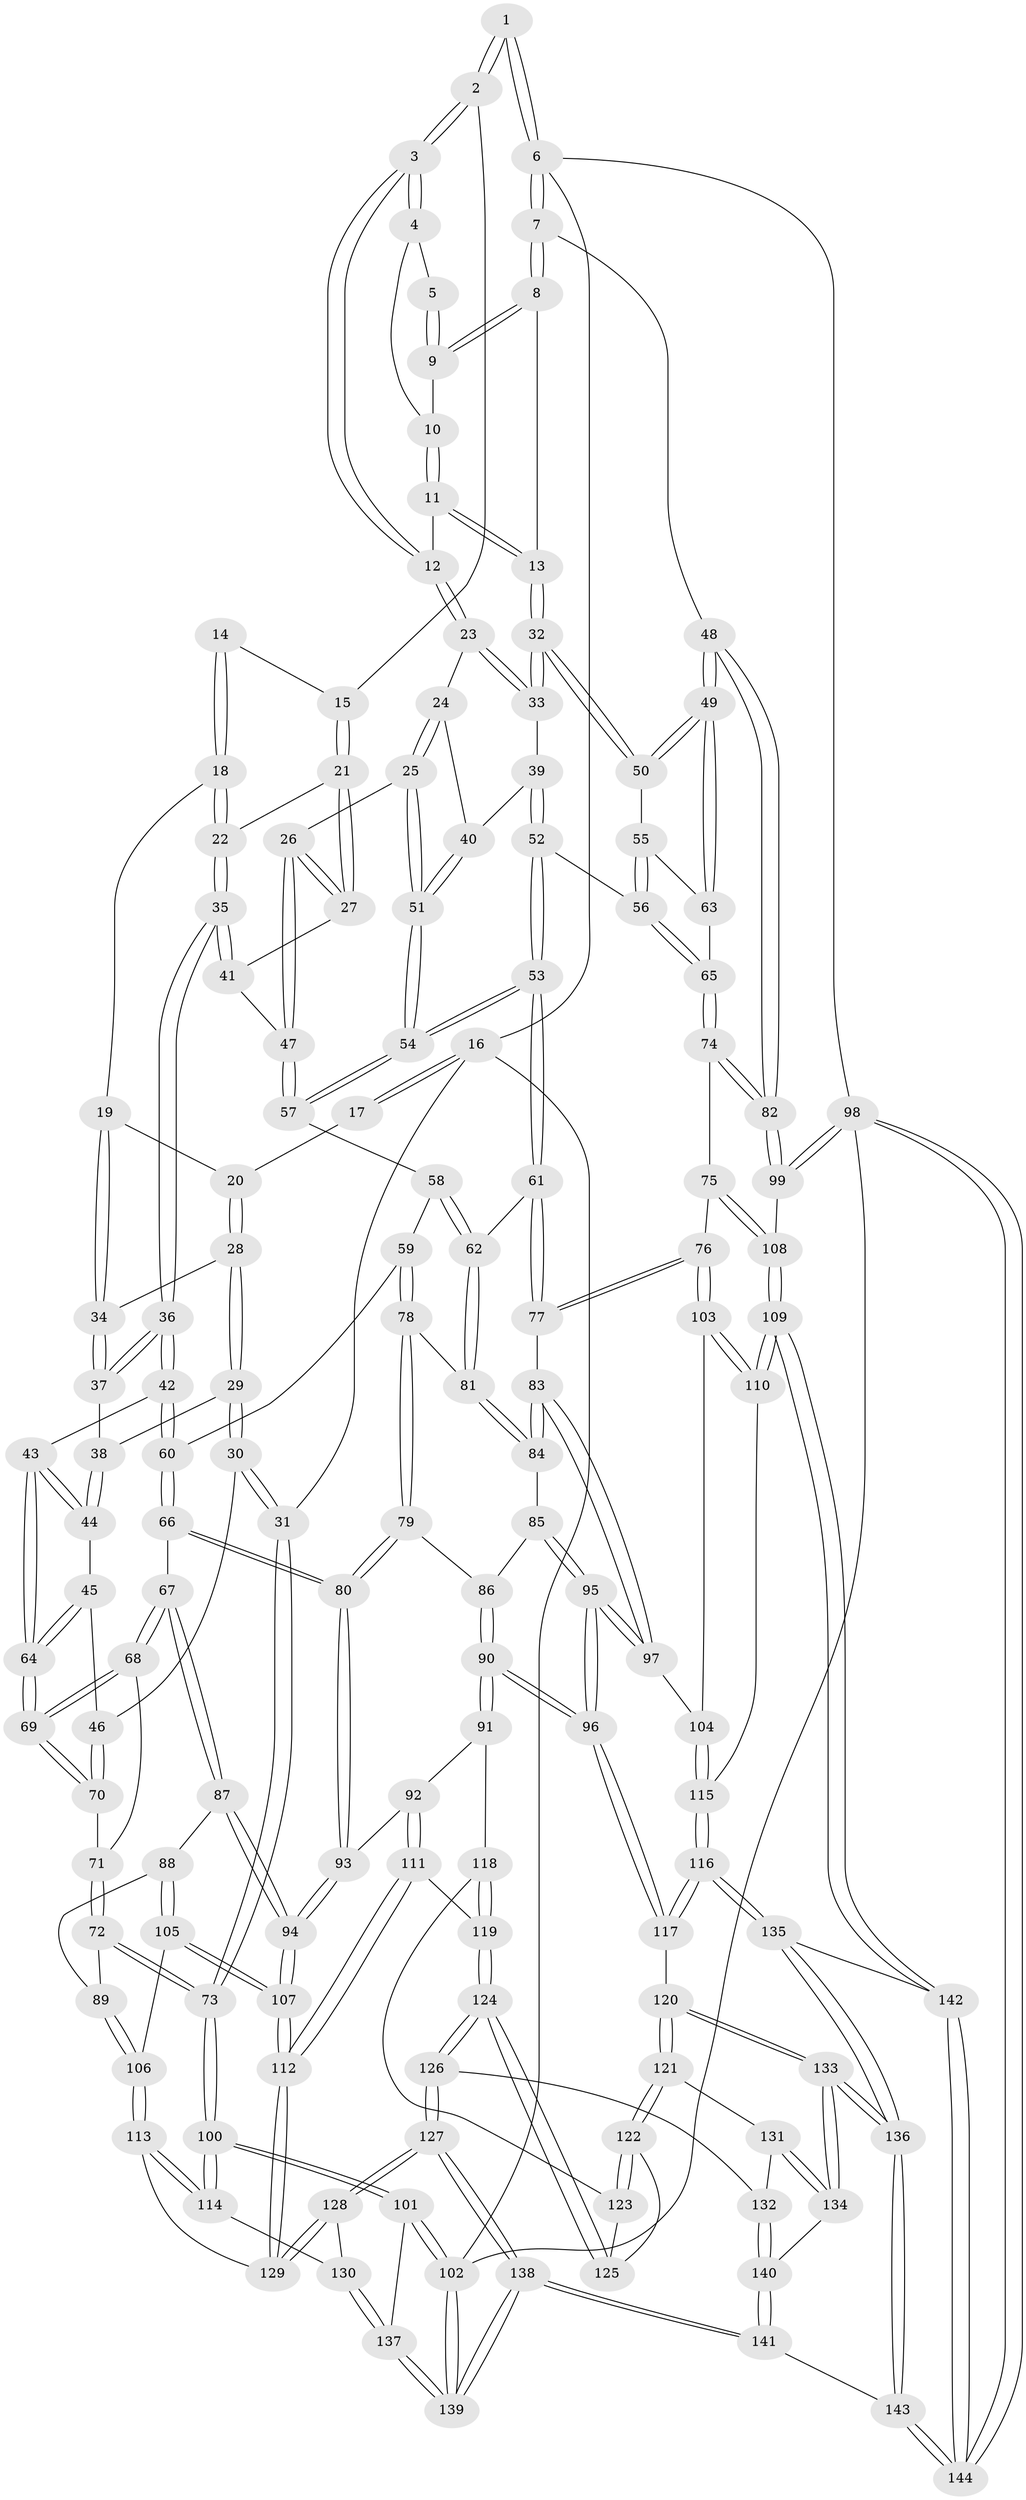 // coarse degree distribution, {3: 0.5747126436781609, 2: 0.034482758620689655, 4: 0.39080459770114945}
// Generated by graph-tools (version 1.1) at 2025/38/03/04/25 23:38:28]
// undirected, 144 vertices, 357 edges
graph export_dot {
  node [color=gray90,style=filled];
  1 [pos="+0.8508770718595149+0"];
  2 [pos="+0.5414069181037519+0"];
  3 [pos="+0.7265374094572171+0.06193818504395366"];
  4 [pos="+0.780461095119301+0.03301877379421799"];
  5 [pos="+0.850737987801538+0"];
  6 [pos="+1+0"];
  7 [pos="+1+0.035020998798154866"];
  8 [pos="+1+0.1151442945383216"];
  9 [pos="+0.8664400219083724+0.006008804024604328"];
  10 [pos="+0.8512524000556053+0.04942830126388149"];
  11 [pos="+0.8506402033025912+0.09765222196752245"];
  12 [pos="+0.7312044166560189+0.07929648462216575"];
  13 [pos="+0.9032097086057687+0.18945833233593332"];
  14 [pos="+0.13998997364851512+0"];
  15 [pos="+0.5323074658942757+0"];
  16 [pos="+0+0"];
  17 [pos="+0.01718648498553236+0"];
  18 [pos="+0.3188799455903839+0.10432017699936379"];
  19 [pos="+0.28117580956982746+0.11411812705543803"];
  20 [pos="+0.13816321126626588+0.03354003418029585"];
  21 [pos="+0.4792331779989796+0.09257488821600837"];
  22 [pos="+0.43808369579765916+0.11348176649632574"];
  23 [pos="+0.717151226779133+0.13554489706183906"];
  24 [pos="+0.6919016187304688+0.1634993012567556"];
  25 [pos="+0.558050445049547+0.18656788708044025"];
  26 [pos="+0.5544867299213412+0.18567645726538382"];
  27 [pos="+0.5427049102534547+0.1725246806135101"];
  28 [pos="+0.1250846350346637+0.14869433805896576"];
  29 [pos="+0.11723512254494094+0.1857870113851293"];
  30 [pos="+0+0.29069779475749474"];
  31 [pos="+0+0.27023870320567206"];
  32 [pos="+0.901012202705151+0.1923401019608264"];
  33 [pos="+0.8966933531781693+0.19345780519150033"];
  34 [pos="+0.26690831016972716+0.13917783704989878"];
  35 [pos="+0.3162322549092809+0.3100215112786295"];
  36 [pos="+0.3158659311570891+0.3104304953766628"];
  37 [pos="+0.24175921184198593+0.20507574520424707"];
  38 [pos="+0.1367732007575112+0.19401643904927518"];
  39 [pos="+0.8815925098434421+0.20199233888293602"];
  40 [pos="+0.7545563476654921+0.2544782254145639"];
  41 [pos="+0.4252131097746058+0.29360973424745557"];
  42 [pos="+0.3089255410776515+0.3376047035120768"];
  43 [pos="+0.29706235836219913+0.33902156002589223"];
  44 [pos="+0.21539343708782735+0.32047726773714197"];
  45 [pos="+0.07550821982909736+0.3413300467904761"];
  46 [pos="+0.024120865899758506+0.33118494240320057"];
  47 [pos="+0.5239552132047806+0.3109856392107155"];
  48 [pos="+1+0.43249405035439276"];
  49 [pos="+1+0.4049846147407809"];
  50 [pos="+0.921567314407755+0.32806976113144903"];
  51 [pos="+0.7132504159276181+0.3530407212668764"];
  52 [pos="+0.7715823000386636+0.3882905317760575"];
  53 [pos="+0.7249513169793398+0.39086073972891144"];
  54 [pos="+0.7138516284077593+0.3579507943401097"];
  55 [pos="+0.9068243483875718+0.3437048834597935"];
  56 [pos="+0.7795617657114554+0.38895966323129044"];
  57 [pos="+0.5232156698226764+0.3316628408709"];
  58 [pos="+0.522346544752404+0.33422398126443287"];
  59 [pos="+0.4506261355188229+0.4312309559477362"];
  60 [pos="+0.33904140851751424+0.38699917314971183"];
  61 [pos="+0.6920602800668516+0.45632444728776284"];
  62 [pos="+0.6642367492620758+0.45494406988587244"];
  63 [pos="+0.9109058156690757+0.4300013724954075"];
  64 [pos="+0.17935720063526953+0.426810677414473"];
  65 [pos="+0.8945581565831954+0.4875121377322693"];
  66 [pos="+0.25876939060730986+0.5555359310575679"];
  67 [pos="+0.17868289497163972+0.5462451036131941"];
  68 [pos="+0.16899113332034918+0.531694779591892"];
  69 [pos="+0.16476754790983558+0.5222016601867444"];
  70 [pos="+0.07152058374049663+0.45438312716689655"];
  71 [pos="+0.011370260008519005+0.5349421617569068"];
  72 [pos="+0+0.5997106642596838"];
  73 [pos="+0+0.6174627652847489"];
  74 [pos="+0.9115076245330972+0.5419365650186331"];
  75 [pos="+0.8577328965051344+0.595207749089067"];
  76 [pos="+0.7718275172336636+0.5886205750816521"];
  77 [pos="+0.714708825157934+0.5449803939920934"];
  78 [pos="+0.48054487673592217+0.4865583731564752"];
  79 [pos="+0.3404058498119294+0.5799754468812172"];
  80 [pos="+0.26887606626266025+0.5671091459152927"];
  81 [pos="+0.48150847529670054+0.48737756726081694"];
  82 [pos="+1+0.505902961910793"];
  83 [pos="+0.6028815434956727+0.6225146367055007"];
  84 [pos="+0.4871511714340251+0.5088228340211384"];
  85 [pos="+0.4598086028494253+0.6167639981331328"];
  86 [pos="+0.37094458986063894+0.6125791090850474"];
  87 [pos="+0.1422187768549391+0.5932668038059545"];
  88 [pos="+0.08303756757230331+0.6308788062934189"];
  89 [pos="+0.028419078771870488+0.6218210696861719"];
  90 [pos="+0.38171548452743376+0.7239293214822463"];
  91 [pos="+0.36045702804090135+0.7262433749734135"];
  92 [pos="+0.3057882917566784+0.6953923445633091"];
  93 [pos="+0.27062692001494215+0.6597641038326952"];
  94 [pos="+0.19874420106529647+0.7184536964275119"];
  95 [pos="+0.504759188862101+0.7559507596747485"];
  96 [pos="+0.5015805930617371+0.7644602877848257"];
  97 [pos="+0.58713376295098+0.6685711569185243"];
  98 [pos="+1+1"];
  99 [pos="+1+0.7031389807723195"];
  100 [pos="+0+0.8069679870951791"];
  101 [pos="+0+0.8569584714305236"];
  102 [pos="+0+1"];
  103 [pos="+0.7395034623875117+0.6895265500669867"];
  104 [pos="+0.6543824571789936+0.696224188294154"];
  105 [pos="+0.09884497713185993+0.7027060192279964"];
  106 [pos="+0.04787760151798453+0.7599042209271242"];
  107 [pos="+0.18520806689930058+0.7489259944726122"];
  108 [pos="+0.9204256923413747+0.7428627826671664"];
  109 [pos="+0.8291818089383051+0.879609132083172"];
  110 [pos="+0.760714500018089+0.835678621452431"];
  111 [pos="+0.24793023556742683+0.7720645366501211"];
  112 [pos="+0.18660856862277053+0.7563231381217626"];
  113 [pos="+0.046812407766245887+0.7612507036965107"];
  114 [pos="+0+0.793808716592659"];
  115 [pos="+0.7014288366013078+0.8292750613744372"];
  116 [pos="+0.5463121538357756+0.8380008180779023"];
  117 [pos="+0.5081184178841406+0.7924756788966798"];
  118 [pos="+0.3444489581864093+0.7460037722296387"];
  119 [pos="+0.25019238905283847+0.7735704864501001"];
  120 [pos="+0.4990757807688587+0.7978945315516763"];
  121 [pos="+0.405747522601236+0.8518854081164497"];
  122 [pos="+0.37488530191336356+0.8385702630615007"];
  123 [pos="+0.33144679571360797+0.776110719272725"];
  124 [pos="+0.2893519970572379+0.8279983292328391"];
  125 [pos="+0.30673327982814885+0.818015894332326"];
  126 [pos="+0.2721710360674131+0.8801301579689877"];
  127 [pos="+0.20868325422782644+0.894097369663185"];
  128 [pos="+0.15916206022560794+0.8629969680761832"];
  129 [pos="+0.1679109580426495+0.7983838642471669"];
  130 [pos="+0.1279041574015903+0.8745381212269601"];
  131 [pos="+0.3931537817407282+0.8674306138821103"];
  132 [pos="+0.29927736758763146+0.8980134816975867"];
  133 [pos="+0.4005956334834456+0.9605975683912304"];
  134 [pos="+0.3895491295020871+0.9361596474632207"];
  135 [pos="+0.5412948802266814+0.9965389081301279"];
  136 [pos="+0.4928846983296549+1"];
  137 [pos="+0.1159930558168128+0.89200660745945"];
  138 [pos="+0.22088456942587326+1"];
  139 [pos="+0+1"];
  140 [pos="+0.31145787449538254+0.9287333851592146"];
  141 [pos="+0.31554640200812356+1"];
  142 [pos="+0.8356403359455292+0.9032787764008047"];
  143 [pos="+0.4919086324612386+1"];
  144 [pos="+1+1"];
  1 -- 2;
  1 -- 2;
  1 -- 6;
  1 -- 6;
  2 -- 3;
  2 -- 3;
  2 -- 15;
  3 -- 4;
  3 -- 4;
  3 -- 12;
  3 -- 12;
  4 -- 5;
  4 -- 10;
  5 -- 9;
  5 -- 9;
  6 -- 7;
  6 -- 7;
  6 -- 16;
  6 -- 98;
  7 -- 8;
  7 -- 8;
  7 -- 48;
  8 -- 9;
  8 -- 9;
  8 -- 13;
  9 -- 10;
  10 -- 11;
  10 -- 11;
  11 -- 12;
  11 -- 13;
  11 -- 13;
  12 -- 23;
  12 -- 23;
  13 -- 32;
  13 -- 32;
  14 -- 15;
  14 -- 18;
  14 -- 18;
  15 -- 21;
  15 -- 21;
  16 -- 17;
  16 -- 17;
  16 -- 31;
  16 -- 102;
  17 -- 20;
  18 -- 19;
  18 -- 22;
  18 -- 22;
  19 -- 20;
  19 -- 34;
  19 -- 34;
  20 -- 28;
  20 -- 28;
  21 -- 22;
  21 -- 27;
  21 -- 27;
  22 -- 35;
  22 -- 35;
  23 -- 24;
  23 -- 33;
  23 -- 33;
  24 -- 25;
  24 -- 25;
  24 -- 40;
  25 -- 26;
  25 -- 51;
  25 -- 51;
  26 -- 27;
  26 -- 27;
  26 -- 47;
  26 -- 47;
  27 -- 41;
  28 -- 29;
  28 -- 29;
  28 -- 34;
  29 -- 30;
  29 -- 30;
  29 -- 38;
  30 -- 31;
  30 -- 31;
  30 -- 46;
  31 -- 73;
  31 -- 73;
  32 -- 33;
  32 -- 33;
  32 -- 50;
  32 -- 50;
  33 -- 39;
  34 -- 37;
  34 -- 37;
  35 -- 36;
  35 -- 36;
  35 -- 41;
  35 -- 41;
  36 -- 37;
  36 -- 37;
  36 -- 42;
  36 -- 42;
  37 -- 38;
  38 -- 44;
  38 -- 44;
  39 -- 40;
  39 -- 52;
  39 -- 52;
  40 -- 51;
  40 -- 51;
  41 -- 47;
  42 -- 43;
  42 -- 60;
  42 -- 60;
  43 -- 44;
  43 -- 44;
  43 -- 64;
  43 -- 64;
  44 -- 45;
  45 -- 46;
  45 -- 64;
  45 -- 64;
  46 -- 70;
  46 -- 70;
  47 -- 57;
  47 -- 57;
  48 -- 49;
  48 -- 49;
  48 -- 82;
  48 -- 82;
  49 -- 50;
  49 -- 50;
  49 -- 63;
  49 -- 63;
  50 -- 55;
  51 -- 54;
  51 -- 54;
  52 -- 53;
  52 -- 53;
  52 -- 56;
  53 -- 54;
  53 -- 54;
  53 -- 61;
  53 -- 61;
  54 -- 57;
  54 -- 57;
  55 -- 56;
  55 -- 56;
  55 -- 63;
  56 -- 65;
  56 -- 65;
  57 -- 58;
  58 -- 59;
  58 -- 62;
  58 -- 62;
  59 -- 60;
  59 -- 78;
  59 -- 78;
  60 -- 66;
  60 -- 66;
  61 -- 62;
  61 -- 77;
  61 -- 77;
  62 -- 81;
  62 -- 81;
  63 -- 65;
  64 -- 69;
  64 -- 69;
  65 -- 74;
  65 -- 74;
  66 -- 67;
  66 -- 80;
  66 -- 80;
  67 -- 68;
  67 -- 68;
  67 -- 87;
  67 -- 87;
  68 -- 69;
  68 -- 69;
  68 -- 71;
  69 -- 70;
  69 -- 70;
  70 -- 71;
  71 -- 72;
  71 -- 72;
  72 -- 73;
  72 -- 73;
  72 -- 89;
  73 -- 100;
  73 -- 100;
  74 -- 75;
  74 -- 82;
  74 -- 82;
  75 -- 76;
  75 -- 108;
  75 -- 108;
  76 -- 77;
  76 -- 77;
  76 -- 103;
  76 -- 103;
  77 -- 83;
  78 -- 79;
  78 -- 79;
  78 -- 81;
  79 -- 80;
  79 -- 80;
  79 -- 86;
  80 -- 93;
  80 -- 93;
  81 -- 84;
  81 -- 84;
  82 -- 99;
  82 -- 99;
  83 -- 84;
  83 -- 84;
  83 -- 97;
  83 -- 97;
  84 -- 85;
  85 -- 86;
  85 -- 95;
  85 -- 95;
  86 -- 90;
  86 -- 90;
  87 -- 88;
  87 -- 94;
  87 -- 94;
  88 -- 89;
  88 -- 105;
  88 -- 105;
  89 -- 106;
  89 -- 106;
  90 -- 91;
  90 -- 91;
  90 -- 96;
  90 -- 96;
  91 -- 92;
  91 -- 118;
  92 -- 93;
  92 -- 111;
  92 -- 111;
  93 -- 94;
  93 -- 94;
  94 -- 107;
  94 -- 107;
  95 -- 96;
  95 -- 96;
  95 -- 97;
  95 -- 97;
  96 -- 117;
  96 -- 117;
  97 -- 104;
  98 -- 99;
  98 -- 99;
  98 -- 144;
  98 -- 144;
  98 -- 102;
  99 -- 108;
  100 -- 101;
  100 -- 101;
  100 -- 114;
  100 -- 114;
  101 -- 102;
  101 -- 102;
  101 -- 137;
  102 -- 139;
  102 -- 139;
  103 -- 104;
  103 -- 110;
  103 -- 110;
  104 -- 115;
  104 -- 115;
  105 -- 106;
  105 -- 107;
  105 -- 107;
  106 -- 113;
  106 -- 113;
  107 -- 112;
  107 -- 112;
  108 -- 109;
  108 -- 109;
  109 -- 110;
  109 -- 110;
  109 -- 142;
  109 -- 142;
  110 -- 115;
  111 -- 112;
  111 -- 112;
  111 -- 119;
  112 -- 129;
  112 -- 129;
  113 -- 114;
  113 -- 114;
  113 -- 129;
  114 -- 130;
  115 -- 116;
  115 -- 116;
  116 -- 117;
  116 -- 117;
  116 -- 135;
  116 -- 135;
  117 -- 120;
  118 -- 119;
  118 -- 119;
  118 -- 123;
  119 -- 124;
  119 -- 124;
  120 -- 121;
  120 -- 121;
  120 -- 133;
  120 -- 133;
  121 -- 122;
  121 -- 122;
  121 -- 131;
  122 -- 123;
  122 -- 123;
  122 -- 125;
  123 -- 125;
  124 -- 125;
  124 -- 125;
  124 -- 126;
  124 -- 126;
  126 -- 127;
  126 -- 127;
  126 -- 132;
  127 -- 128;
  127 -- 128;
  127 -- 138;
  127 -- 138;
  128 -- 129;
  128 -- 129;
  128 -- 130;
  130 -- 137;
  130 -- 137;
  131 -- 132;
  131 -- 134;
  131 -- 134;
  132 -- 140;
  132 -- 140;
  133 -- 134;
  133 -- 134;
  133 -- 136;
  133 -- 136;
  134 -- 140;
  135 -- 136;
  135 -- 136;
  135 -- 142;
  136 -- 143;
  136 -- 143;
  137 -- 139;
  137 -- 139;
  138 -- 139;
  138 -- 139;
  138 -- 141;
  138 -- 141;
  140 -- 141;
  140 -- 141;
  141 -- 143;
  142 -- 144;
  142 -- 144;
  143 -- 144;
  143 -- 144;
}
